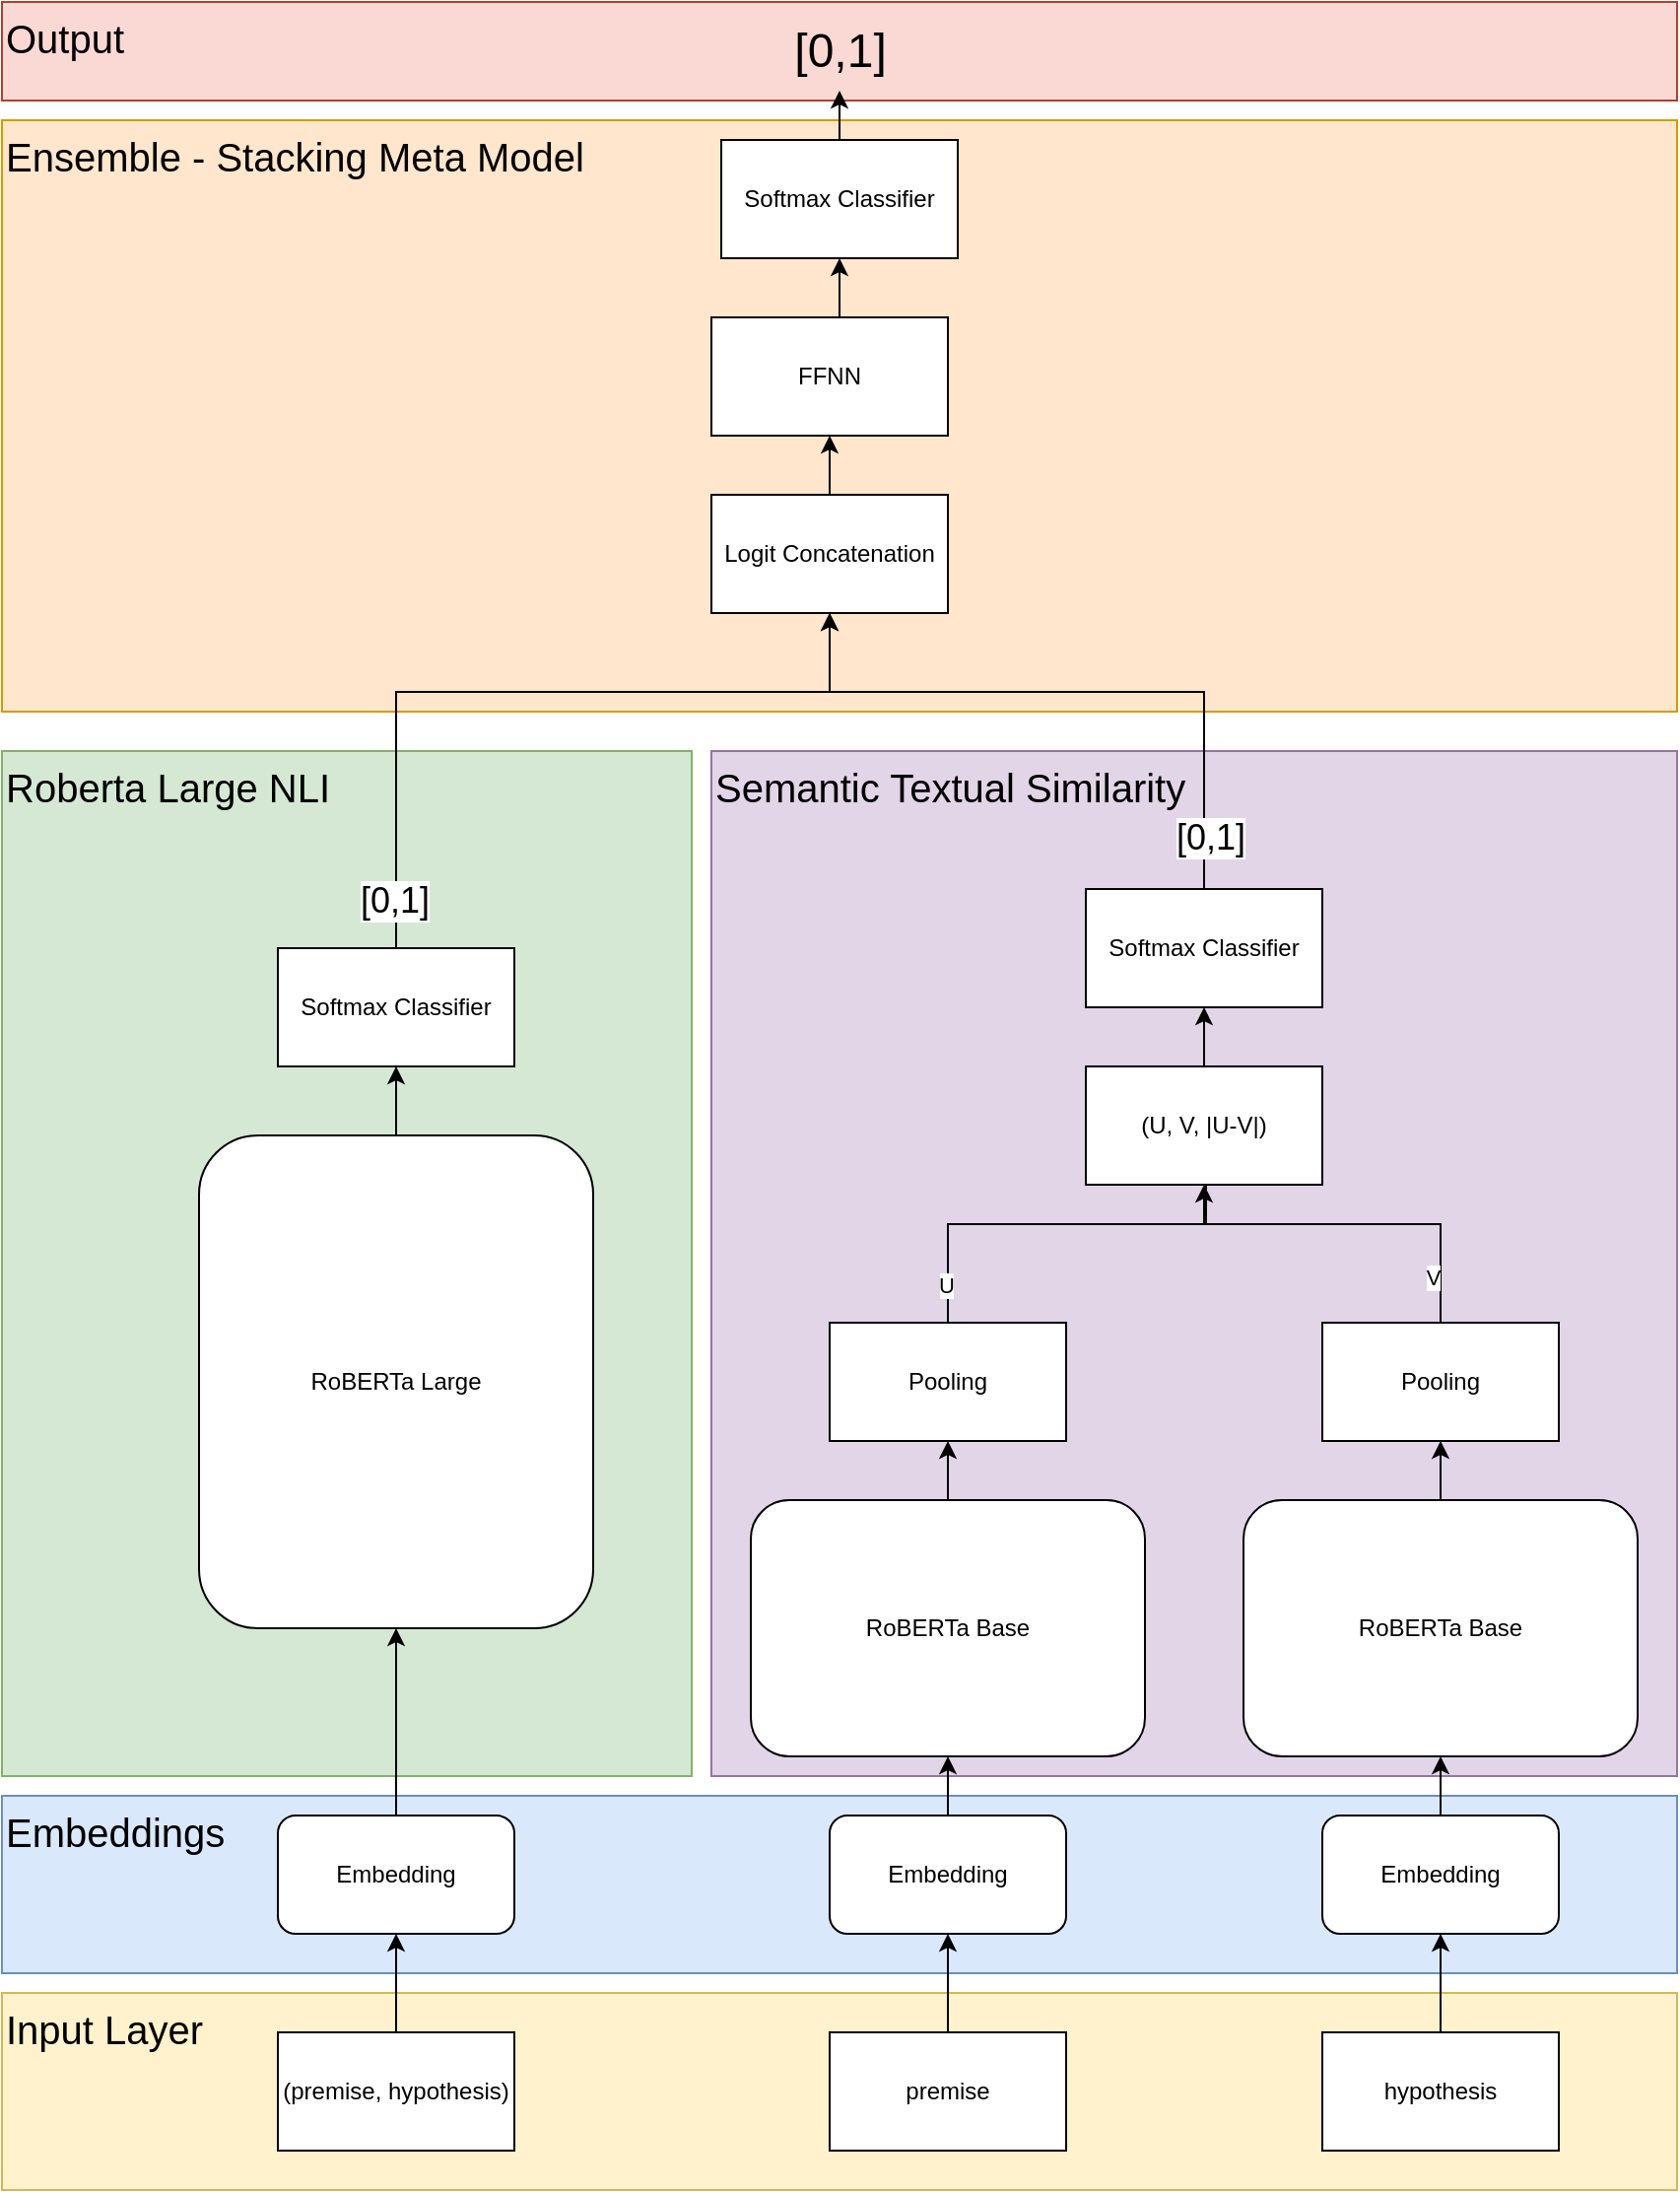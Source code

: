 <mxfile version="26.2.8">
  <diagram name="Page-1" id="8OjTLe4-6mO5PBuG9KOq">
    <mxGraphModel dx="1720" dy="1069" grid="1" gridSize="10" guides="1" tooltips="1" connect="1" arrows="1" fold="1" page="1" pageScale="1" pageWidth="827" pageHeight="1169" math="0" shadow="0">
      <root>
        <mxCell id="0" />
        <mxCell id="1" parent="0" />
        <mxCell id="mKvuBzMbrmaQoShO6H8n-77" value="Output" style="rounded=0;whiteSpace=wrap;html=1;align=left;fillColor=#fad9d5;strokeColor=#ae4132;labelBackgroundColor=none;verticalAlign=top;fontSize=20;" vertex="1" parent="1">
          <mxGeometry x="-90" y="60" width="850" height="50" as="geometry" />
        </mxCell>
        <mxCell id="mKvuBzMbrmaQoShO6H8n-76" value="Ensemble - Stacking Meta Model" style="rounded=0;whiteSpace=wrap;html=1;align=left;fillColor=#ffe6cc;strokeColor=#d79b00;labelBackgroundColor=none;verticalAlign=top;fontSize=20;" vertex="1" parent="1">
          <mxGeometry x="-90" y="120" width="850" height="300" as="geometry" />
        </mxCell>
        <mxCell id="mKvuBzMbrmaQoShO6H8n-75" value="Semantic Textual Similarity" style="rounded=0;whiteSpace=wrap;html=1;align=left;fillColor=#e1d5e7;strokeColor=#9673a6;labelBackgroundColor=none;verticalAlign=top;fontSize=20;" vertex="1" parent="1">
          <mxGeometry x="270" y="440" width="490" height="520" as="geometry" />
        </mxCell>
        <mxCell id="mKvuBzMbrmaQoShO6H8n-74" value="Roberta Large NLI" style="rounded=0;whiteSpace=wrap;html=1;align=left;fillColor=#d5e8d4;strokeColor=#82b366;labelBackgroundColor=none;verticalAlign=top;fontSize=20;" vertex="1" parent="1">
          <mxGeometry x="-90" y="440" width="350" height="520" as="geometry" />
        </mxCell>
        <mxCell id="mKvuBzMbrmaQoShO6H8n-73" value="Embeddings" style="rounded=0;whiteSpace=wrap;html=1;align=left;fillColor=#dae8fc;strokeColor=#6c8ebf;labelBackgroundColor=none;verticalAlign=top;fontSize=20;" vertex="1" parent="1">
          <mxGeometry x="-90" y="970" width="850" height="90" as="geometry" />
        </mxCell>
        <mxCell id="mKvuBzMbrmaQoShO6H8n-72" value="&lt;span&gt;Input Layer&lt;/span&gt;" style="rounded=0;whiteSpace=wrap;html=1;align=left;fillColor=#fff2cc;strokeColor=#d6b656;labelBackgroundColor=none;verticalAlign=top;fontSize=20;" vertex="1" parent="1">
          <mxGeometry x="-90" y="1070" width="850" height="100" as="geometry" />
        </mxCell>
        <mxCell id="mKvuBzMbrmaQoShO6H8n-53" style="edgeStyle=orthogonalEdgeStyle;rounded=0;orthogonalLoop=1;jettySize=auto;html=1;exitX=0.5;exitY=0;exitDx=0;exitDy=0;entryX=0.5;entryY=1;entryDx=0;entryDy=0;" edge="1" parent="1" source="mKvuBzMbrmaQoShO6H8n-25" target="mKvuBzMbrmaQoShO6H8n-28">
          <mxGeometry relative="1" as="geometry" />
        </mxCell>
        <mxCell id="mKvuBzMbrmaQoShO6H8n-25" value="(premise, hypothesis)" style="rounded=0;whiteSpace=wrap;html=1;" vertex="1" parent="1">
          <mxGeometry x="50" y="1090" width="120" height="60" as="geometry" />
        </mxCell>
        <mxCell id="mKvuBzMbrmaQoShO6H8n-69" style="edgeStyle=orthogonalEdgeStyle;rounded=0;orthogonalLoop=1;jettySize=auto;html=1;exitX=0.5;exitY=0;exitDx=0;exitDy=0;entryX=0.5;entryY=1;entryDx=0;entryDy=0;" edge="1" parent="1" source="mKvuBzMbrmaQoShO6H8n-26" target="mKvuBzMbrmaQoShO6H8n-29">
          <mxGeometry relative="1" as="geometry" />
        </mxCell>
        <mxCell id="mKvuBzMbrmaQoShO6H8n-26" value="premise" style="rounded=0;whiteSpace=wrap;html=1;" vertex="1" parent="1">
          <mxGeometry x="330" y="1090" width="120" height="60" as="geometry" />
        </mxCell>
        <mxCell id="mKvuBzMbrmaQoShO6H8n-68" style="edgeStyle=orthogonalEdgeStyle;rounded=0;orthogonalLoop=1;jettySize=auto;html=1;exitX=0.5;exitY=0;exitDx=0;exitDy=0;entryX=0.5;entryY=1;entryDx=0;entryDy=0;" edge="1" parent="1" source="mKvuBzMbrmaQoShO6H8n-27" target="mKvuBzMbrmaQoShO6H8n-30">
          <mxGeometry relative="1" as="geometry" />
        </mxCell>
        <mxCell id="mKvuBzMbrmaQoShO6H8n-27" value="hypothesis" style="rounded=0;whiteSpace=wrap;html=1;" vertex="1" parent="1">
          <mxGeometry x="580" y="1090" width="120" height="60" as="geometry" />
        </mxCell>
        <mxCell id="mKvuBzMbrmaQoShO6H8n-54" style="edgeStyle=orthogonalEdgeStyle;rounded=0;orthogonalLoop=1;jettySize=auto;html=1;exitX=0.5;exitY=0;exitDx=0;exitDy=0;entryX=0.5;entryY=1;entryDx=0;entryDy=0;" edge="1" parent="1" source="mKvuBzMbrmaQoShO6H8n-28" target="mKvuBzMbrmaQoShO6H8n-31">
          <mxGeometry relative="1" as="geometry" />
        </mxCell>
        <mxCell id="mKvuBzMbrmaQoShO6H8n-28" value="Embedding" style="rounded=1;whiteSpace=wrap;html=1;" vertex="1" parent="1">
          <mxGeometry x="50" y="980" width="120" height="60" as="geometry" />
        </mxCell>
        <mxCell id="mKvuBzMbrmaQoShO6H8n-64" style="edgeStyle=orthogonalEdgeStyle;rounded=0;orthogonalLoop=1;jettySize=auto;html=1;exitX=0.5;exitY=0;exitDx=0;exitDy=0;entryX=0.5;entryY=1;entryDx=0;entryDy=0;" edge="1" parent="1" source="mKvuBzMbrmaQoShO6H8n-29" target="mKvuBzMbrmaQoShO6H8n-32">
          <mxGeometry relative="1" as="geometry" />
        </mxCell>
        <mxCell id="mKvuBzMbrmaQoShO6H8n-29" value="Embedding" style="rounded=1;whiteSpace=wrap;html=1;" vertex="1" parent="1">
          <mxGeometry x="330" y="980" width="120" height="60" as="geometry" />
        </mxCell>
        <mxCell id="mKvuBzMbrmaQoShO6H8n-67" style="edgeStyle=orthogonalEdgeStyle;rounded=0;orthogonalLoop=1;jettySize=auto;html=1;exitX=0.5;exitY=0;exitDx=0;exitDy=0;entryX=0.5;entryY=1;entryDx=0;entryDy=0;" edge="1" parent="1" source="mKvuBzMbrmaQoShO6H8n-30" target="mKvuBzMbrmaQoShO6H8n-33">
          <mxGeometry relative="1" as="geometry" />
        </mxCell>
        <mxCell id="mKvuBzMbrmaQoShO6H8n-30" value="Embedding" style="rounded=1;whiteSpace=wrap;html=1;" vertex="1" parent="1">
          <mxGeometry x="580" y="980" width="120" height="60" as="geometry" />
        </mxCell>
        <mxCell id="mKvuBzMbrmaQoShO6H8n-55" style="edgeStyle=orthogonalEdgeStyle;rounded=0;orthogonalLoop=1;jettySize=auto;html=1;exitX=0.5;exitY=0;exitDx=0;exitDy=0;" edge="1" parent="1" source="mKvuBzMbrmaQoShO6H8n-31" target="mKvuBzMbrmaQoShO6H8n-40">
          <mxGeometry relative="1" as="geometry" />
        </mxCell>
        <mxCell id="mKvuBzMbrmaQoShO6H8n-31" value="RoBERTa Large" style="rounded=1;whiteSpace=wrap;html=1;glass=0;shadow=0;" vertex="1" parent="1">
          <mxGeometry x="10" y="635" width="200" height="250" as="geometry" />
        </mxCell>
        <mxCell id="mKvuBzMbrmaQoShO6H8n-65" style="edgeStyle=orthogonalEdgeStyle;rounded=0;orthogonalLoop=1;jettySize=auto;html=1;exitX=0.5;exitY=0;exitDx=0;exitDy=0;entryX=0.5;entryY=1;entryDx=0;entryDy=0;" edge="1" parent="1" source="mKvuBzMbrmaQoShO6H8n-32" target="mKvuBzMbrmaQoShO6H8n-34">
          <mxGeometry relative="1" as="geometry" />
        </mxCell>
        <mxCell id="mKvuBzMbrmaQoShO6H8n-32" value="RoBERTa Base" style="rounded=1;whiteSpace=wrap;html=1;" vertex="1" parent="1">
          <mxGeometry x="290" y="820" width="200" height="130" as="geometry" />
        </mxCell>
        <mxCell id="mKvuBzMbrmaQoShO6H8n-66" style="edgeStyle=orthogonalEdgeStyle;rounded=0;orthogonalLoop=1;jettySize=auto;html=1;exitX=0.5;exitY=0;exitDx=0;exitDy=0;entryX=0.5;entryY=1;entryDx=0;entryDy=0;" edge="1" parent="1" source="mKvuBzMbrmaQoShO6H8n-33" target="mKvuBzMbrmaQoShO6H8n-35">
          <mxGeometry relative="1" as="geometry" />
        </mxCell>
        <mxCell id="mKvuBzMbrmaQoShO6H8n-33" value="RoBERTa Base" style="rounded=1;whiteSpace=wrap;html=1;" vertex="1" parent="1">
          <mxGeometry x="540" y="820" width="200" height="130" as="geometry" />
        </mxCell>
        <mxCell id="mKvuBzMbrmaQoShO6H8n-60" style="edgeStyle=orthogonalEdgeStyle;rounded=0;orthogonalLoop=1;jettySize=auto;html=1;exitX=0.5;exitY=0;exitDx=0;exitDy=0;entryX=0.5;entryY=1;entryDx=0;entryDy=0;" edge="1" parent="1" source="mKvuBzMbrmaQoShO6H8n-34" target="mKvuBzMbrmaQoShO6H8n-38">
          <mxGeometry relative="1" as="geometry">
            <Array as="points">
              <mxPoint x="390" y="680" />
              <mxPoint x="520" y="680" />
            </Array>
          </mxGeometry>
        </mxCell>
        <mxCell id="mKvuBzMbrmaQoShO6H8n-61" value="U" style="edgeLabel;html=1;align=center;verticalAlign=middle;resizable=0;points=[];" vertex="1" connectable="0" parent="mKvuBzMbrmaQoShO6H8n-60">
          <mxGeometry x="-0.81" y="1" relative="1" as="geometry">
            <mxPoint as="offset" />
          </mxGeometry>
        </mxCell>
        <mxCell id="mKvuBzMbrmaQoShO6H8n-34" value="Pooling" style="rounded=0;whiteSpace=wrap;html=1;" vertex="1" parent="1">
          <mxGeometry x="330" y="730" width="120" height="60" as="geometry" />
        </mxCell>
        <mxCell id="mKvuBzMbrmaQoShO6H8n-57" style="edgeStyle=orthogonalEdgeStyle;rounded=0;orthogonalLoop=1;jettySize=auto;html=1;exitX=0.5;exitY=0;exitDx=0;exitDy=0;" edge="1" parent="1" source="mKvuBzMbrmaQoShO6H8n-35">
          <mxGeometry relative="1" as="geometry">
            <mxPoint x="520" y="610" as="targetPoint" />
            <Array as="points">
              <mxPoint x="640" y="680" />
              <mxPoint x="521" y="680" />
              <mxPoint x="521" y="610" />
            </Array>
          </mxGeometry>
        </mxCell>
        <mxCell id="mKvuBzMbrmaQoShO6H8n-62" value="V" style="edgeLabel;html=1;align=center;verticalAlign=middle;resizable=0;points=[];" vertex="1" connectable="0" parent="mKvuBzMbrmaQoShO6H8n-57">
          <mxGeometry x="-0.806" y="4" relative="1" as="geometry">
            <mxPoint as="offset" />
          </mxGeometry>
        </mxCell>
        <mxCell id="mKvuBzMbrmaQoShO6H8n-35" value="Pooling" style="rounded=0;whiteSpace=wrap;html=1;" vertex="1" parent="1">
          <mxGeometry x="580" y="730" width="120" height="60" as="geometry" />
        </mxCell>
        <mxCell id="mKvuBzMbrmaQoShO6H8n-63" style="edgeStyle=orthogonalEdgeStyle;rounded=0;orthogonalLoop=1;jettySize=auto;html=1;exitX=0.5;exitY=0;exitDx=0;exitDy=0;entryX=0.5;entryY=1;entryDx=0;entryDy=0;" edge="1" parent="1" source="mKvuBzMbrmaQoShO6H8n-38" target="mKvuBzMbrmaQoShO6H8n-39">
          <mxGeometry relative="1" as="geometry" />
        </mxCell>
        <mxCell id="mKvuBzMbrmaQoShO6H8n-38" value="(U, V, |U-V|)" style="rounded=0;whiteSpace=wrap;html=1;" vertex="1" parent="1">
          <mxGeometry x="460" y="600" width="120" height="60" as="geometry" />
        </mxCell>
        <mxCell id="mKvuBzMbrmaQoShO6H8n-39" value="Softmax Classifier" style="rounded=0;whiteSpace=wrap;html=1;" vertex="1" parent="1">
          <mxGeometry x="460" y="510" width="120" height="60" as="geometry" />
        </mxCell>
        <mxCell id="mKvuBzMbrmaQoShO6H8n-58" style="edgeStyle=orthogonalEdgeStyle;rounded=0;orthogonalLoop=1;jettySize=auto;html=1;exitX=0.5;exitY=0;exitDx=0;exitDy=0;entryX=0.5;entryY=1;entryDx=0;entryDy=0;" edge="1" parent="1" source="mKvuBzMbrmaQoShO6H8n-40" target="mKvuBzMbrmaQoShO6H8n-41">
          <mxGeometry relative="1" as="geometry">
            <Array as="points">
              <mxPoint x="110" y="410" />
              <mxPoint x="330" y="410" />
            </Array>
          </mxGeometry>
        </mxCell>
        <mxCell id="mKvuBzMbrmaQoShO6H8n-59" value="[0,1]" style="edgeLabel;html=1;align=center;verticalAlign=middle;resizable=0;points=[];fontSize=18;" vertex="1" connectable="0" parent="mKvuBzMbrmaQoShO6H8n-58">
          <mxGeometry x="-0.879" y="1" relative="1" as="geometry">
            <mxPoint y="-1" as="offset" />
          </mxGeometry>
        </mxCell>
        <mxCell id="mKvuBzMbrmaQoShO6H8n-40" value="Softmax Classifier" style="rounded=0;whiteSpace=wrap;html=1;" vertex="1" parent="1">
          <mxGeometry x="50" y="540" width="120" height="60" as="geometry" />
        </mxCell>
        <mxCell id="mKvuBzMbrmaQoShO6H8n-51" style="edgeStyle=orthogonalEdgeStyle;rounded=0;orthogonalLoop=1;jettySize=auto;html=1;exitX=0.5;exitY=0;exitDx=0;exitDy=0;entryX=0.5;entryY=1;entryDx=0;entryDy=0;" edge="1" parent="1" source="mKvuBzMbrmaQoShO6H8n-41" target="mKvuBzMbrmaQoShO6H8n-44">
          <mxGeometry relative="1" as="geometry" />
        </mxCell>
        <mxCell id="mKvuBzMbrmaQoShO6H8n-41" value="Logit Concatenation" style="rounded=0;whiteSpace=wrap;html=1;" vertex="1" parent="1">
          <mxGeometry x="270" y="310" width="120" height="60" as="geometry" />
        </mxCell>
        <mxCell id="mKvuBzMbrmaQoShO6H8n-52" style="edgeStyle=orthogonalEdgeStyle;rounded=0;orthogonalLoop=1;jettySize=auto;html=1;exitX=0.5;exitY=0;exitDx=0;exitDy=0;entryX=0.5;entryY=1;entryDx=0;entryDy=0;" edge="1" parent="1" source="mKvuBzMbrmaQoShO6H8n-44" target="mKvuBzMbrmaQoShO6H8n-45">
          <mxGeometry relative="1" as="geometry" />
        </mxCell>
        <mxCell id="mKvuBzMbrmaQoShO6H8n-44" value="FFNN" style="rounded=0;whiteSpace=wrap;html=1;" vertex="1" parent="1">
          <mxGeometry x="270" y="220" width="120" height="60" as="geometry" />
        </mxCell>
        <mxCell id="mKvuBzMbrmaQoShO6H8n-71" style="edgeStyle=orthogonalEdgeStyle;rounded=0;orthogonalLoop=1;jettySize=auto;html=1;exitX=0.5;exitY=0;exitDx=0;exitDy=0;" edge="1" parent="1" source="mKvuBzMbrmaQoShO6H8n-45" target="mKvuBzMbrmaQoShO6H8n-70">
          <mxGeometry relative="1" as="geometry" />
        </mxCell>
        <mxCell id="mKvuBzMbrmaQoShO6H8n-45" value="Softmax Classifier" style="rounded=0;whiteSpace=wrap;html=1;" vertex="1" parent="1">
          <mxGeometry x="275" y="130" width="120" height="60" as="geometry" />
        </mxCell>
        <mxCell id="mKvuBzMbrmaQoShO6H8n-46" value="" style="endArrow=classic;html=1;rounded=0;exitX=0.5;exitY=0;exitDx=0;exitDy=0;entryX=0.5;entryY=1;entryDx=0;entryDy=0;" edge="1" parent="1" source="mKvuBzMbrmaQoShO6H8n-39" target="mKvuBzMbrmaQoShO6H8n-41">
          <mxGeometry width="50" height="50" relative="1" as="geometry">
            <mxPoint x="380" y="540" as="sourcePoint" />
            <mxPoint x="430" y="490" as="targetPoint" />
            <Array as="points">
              <mxPoint x="520" y="410" />
              <mxPoint x="330" y="410" />
            </Array>
          </mxGeometry>
        </mxCell>
        <mxCell id="mKvuBzMbrmaQoShO6H8n-50" value="[0,1]" style="edgeLabel;html=1;align=center;verticalAlign=middle;resizable=0;points=[];fontSize=18;" vertex="1" connectable="0" parent="mKvuBzMbrmaQoShO6H8n-46">
          <mxGeometry x="-0.838" y="-3" relative="1" as="geometry">
            <mxPoint as="offset" />
          </mxGeometry>
        </mxCell>
        <mxCell id="mKvuBzMbrmaQoShO6H8n-70" value="&lt;font style=&quot;font-size: 24px;&quot;&gt;[0,1]&lt;/font&gt;" style="text;html=1;align=center;verticalAlign=middle;resizable=0;points=[];autosize=1;strokeColor=none;fillColor=none;" vertex="1" parent="1">
          <mxGeometry x="300" y="65" width="70" height="40" as="geometry" />
        </mxCell>
      </root>
    </mxGraphModel>
  </diagram>
</mxfile>
